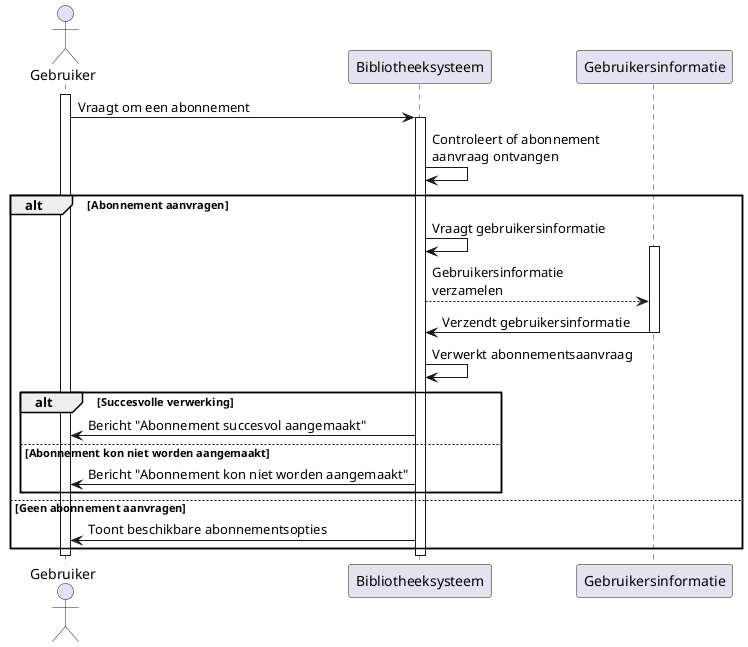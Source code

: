 @startuml
actor Gebruiker
participant  "Bibliotheeksysteem" as Bibliotheeksysteem
participant  "Gebruikersinformatie" as Gebruikersinformatie

activate Gebruiker
Gebruiker -> Bibliotheeksysteem: Vraagt om een abonnement
activate Bibliotheeksysteem

Bibliotheeksysteem -> Bibliotheeksysteem: Controleert of abonnement\naanvraag ontvangen
alt Abonnement aanvragen
    Bibliotheeksysteem -> Bibliotheeksysteem: Vraagt gebruikersinformatie
    activate Gebruikersinformatie
    Bibliotheeksysteem --> Gebruikersinformatie: Gebruikersinformatie\nverzamelen
    Gebruikersinformatie -> Bibliotheeksysteem: Verzendt gebruikersinformatie
    deactivate Gebruikersinformatie
    Bibliotheeksysteem -> Bibliotheeksysteem: Verwerkt abonnementsaanvraag

    alt Succesvolle verwerking
        Bibliotheeksysteem -> Gebruiker: Bericht "Abonnement succesvol aangemaakt"
    else Abonnement kon niet worden aangemaakt
        Bibliotheeksysteem -> Gebruiker: Bericht "Abonnement kon niet worden aangemaakt"
    end
else Geen abonnement aanvragen
    Bibliotheeksysteem -> Gebruiker: Toont beschikbare abonnementsopties
end

deactivate Bibliotheeksysteem
deactivate Gebruiker
@enduml

@startuml
actor User
participant "LibrarySystem" as LibrarySystem
participant "UserInformation" as UserInformation

activate User
User -> LibrarySystem: Requests a subscription
activate Librarysystem

LibrarySystem -> LibrarySystem: Checks whether subscription\nrequest received
alt Request subscription
     LibrarySystem -> LibrarySystem: Requests user information
     activate Userinformation
     LibrarySystem --> UserInformation: Collect user information
     UserInformation -> LibrarySystem: Sends user information
     deactivate Userinformation
     LibrarySystem -> LibrarySystem: Processes subscription request

     alt Successful processing
         Librarysystem -> User: Message "Subscription successfully created"
     else Subscription could not be created
         LibrarySystem -> User: Message "Subscription could not be created"
     end
else Do not request a subscription
     LibrarySystem -> User: Shows available subscription options
end

deactivate Librarysystem
deactivate User
@enduml